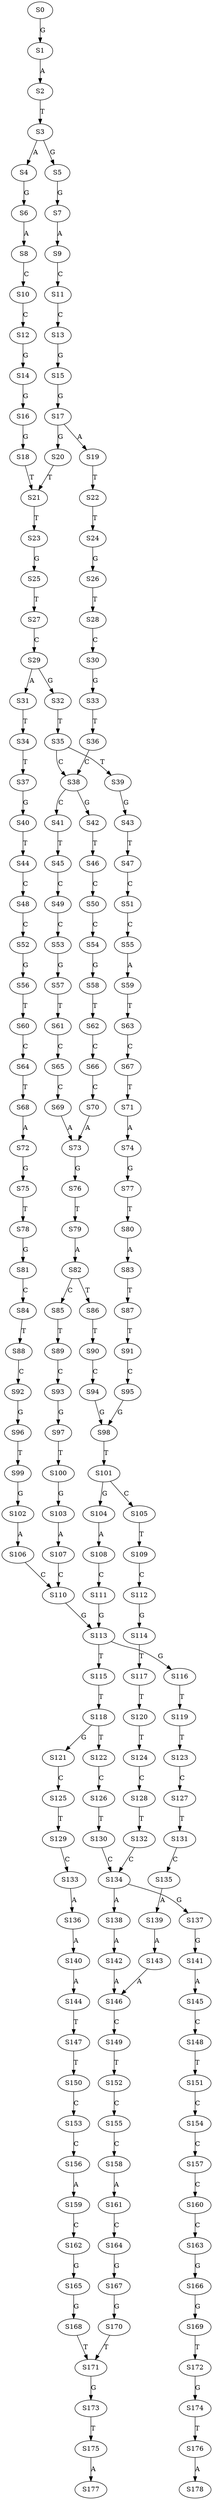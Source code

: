 strict digraph  {
	S0 -> S1 [ label = G ];
	S1 -> S2 [ label = A ];
	S2 -> S3 [ label = T ];
	S3 -> S4 [ label = A ];
	S3 -> S5 [ label = G ];
	S4 -> S6 [ label = G ];
	S5 -> S7 [ label = G ];
	S6 -> S8 [ label = A ];
	S7 -> S9 [ label = A ];
	S8 -> S10 [ label = C ];
	S9 -> S11 [ label = C ];
	S10 -> S12 [ label = C ];
	S11 -> S13 [ label = C ];
	S12 -> S14 [ label = G ];
	S13 -> S15 [ label = G ];
	S14 -> S16 [ label = G ];
	S15 -> S17 [ label = G ];
	S16 -> S18 [ label = G ];
	S17 -> S19 [ label = A ];
	S17 -> S20 [ label = G ];
	S18 -> S21 [ label = T ];
	S19 -> S22 [ label = T ];
	S20 -> S21 [ label = T ];
	S21 -> S23 [ label = T ];
	S22 -> S24 [ label = T ];
	S23 -> S25 [ label = G ];
	S24 -> S26 [ label = G ];
	S25 -> S27 [ label = T ];
	S26 -> S28 [ label = T ];
	S27 -> S29 [ label = C ];
	S28 -> S30 [ label = C ];
	S29 -> S31 [ label = A ];
	S29 -> S32 [ label = G ];
	S30 -> S33 [ label = G ];
	S31 -> S34 [ label = T ];
	S32 -> S35 [ label = T ];
	S33 -> S36 [ label = T ];
	S34 -> S37 [ label = T ];
	S35 -> S38 [ label = C ];
	S35 -> S39 [ label = T ];
	S36 -> S38 [ label = C ];
	S37 -> S40 [ label = G ];
	S38 -> S41 [ label = C ];
	S38 -> S42 [ label = G ];
	S39 -> S43 [ label = G ];
	S40 -> S44 [ label = T ];
	S41 -> S45 [ label = T ];
	S42 -> S46 [ label = T ];
	S43 -> S47 [ label = T ];
	S44 -> S48 [ label = C ];
	S45 -> S49 [ label = C ];
	S46 -> S50 [ label = C ];
	S47 -> S51 [ label = C ];
	S48 -> S52 [ label = C ];
	S49 -> S53 [ label = C ];
	S50 -> S54 [ label = C ];
	S51 -> S55 [ label = C ];
	S52 -> S56 [ label = G ];
	S53 -> S57 [ label = G ];
	S54 -> S58 [ label = G ];
	S55 -> S59 [ label = A ];
	S56 -> S60 [ label = T ];
	S57 -> S61 [ label = T ];
	S58 -> S62 [ label = T ];
	S59 -> S63 [ label = T ];
	S60 -> S64 [ label = C ];
	S61 -> S65 [ label = C ];
	S62 -> S66 [ label = C ];
	S63 -> S67 [ label = C ];
	S64 -> S68 [ label = T ];
	S65 -> S69 [ label = C ];
	S66 -> S70 [ label = C ];
	S67 -> S71 [ label = T ];
	S68 -> S72 [ label = A ];
	S69 -> S73 [ label = A ];
	S70 -> S73 [ label = A ];
	S71 -> S74 [ label = A ];
	S72 -> S75 [ label = G ];
	S73 -> S76 [ label = G ];
	S74 -> S77 [ label = G ];
	S75 -> S78 [ label = T ];
	S76 -> S79 [ label = T ];
	S77 -> S80 [ label = T ];
	S78 -> S81 [ label = G ];
	S79 -> S82 [ label = A ];
	S80 -> S83 [ label = A ];
	S81 -> S84 [ label = C ];
	S82 -> S85 [ label = C ];
	S82 -> S86 [ label = T ];
	S83 -> S87 [ label = T ];
	S84 -> S88 [ label = T ];
	S85 -> S89 [ label = T ];
	S86 -> S90 [ label = T ];
	S87 -> S91 [ label = T ];
	S88 -> S92 [ label = C ];
	S89 -> S93 [ label = C ];
	S90 -> S94 [ label = C ];
	S91 -> S95 [ label = C ];
	S92 -> S96 [ label = G ];
	S93 -> S97 [ label = G ];
	S94 -> S98 [ label = G ];
	S95 -> S98 [ label = G ];
	S96 -> S99 [ label = T ];
	S97 -> S100 [ label = T ];
	S98 -> S101 [ label = T ];
	S99 -> S102 [ label = G ];
	S100 -> S103 [ label = G ];
	S101 -> S104 [ label = G ];
	S101 -> S105 [ label = C ];
	S102 -> S106 [ label = A ];
	S103 -> S107 [ label = A ];
	S104 -> S108 [ label = A ];
	S105 -> S109 [ label = T ];
	S106 -> S110 [ label = C ];
	S107 -> S110 [ label = C ];
	S108 -> S111 [ label = C ];
	S109 -> S112 [ label = C ];
	S110 -> S113 [ label = G ];
	S111 -> S113 [ label = G ];
	S112 -> S114 [ label = G ];
	S113 -> S115 [ label = T ];
	S113 -> S116 [ label = G ];
	S114 -> S117 [ label = T ];
	S115 -> S118 [ label = T ];
	S116 -> S119 [ label = T ];
	S117 -> S120 [ label = T ];
	S118 -> S121 [ label = G ];
	S118 -> S122 [ label = T ];
	S119 -> S123 [ label = T ];
	S120 -> S124 [ label = T ];
	S121 -> S125 [ label = C ];
	S122 -> S126 [ label = C ];
	S123 -> S127 [ label = C ];
	S124 -> S128 [ label = C ];
	S125 -> S129 [ label = T ];
	S126 -> S130 [ label = T ];
	S127 -> S131 [ label = T ];
	S128 -> S132 [ label = T ];
	S129 -> S133 [ label = C ];
	S130 -> S134 [ label = C ];
	S131 -> S135 [ label = C ];
	S132 -> S134 [ label = C ];
	S133 -> S136 [ label = A ];
	S134 -> S137 [ label = G ];
	S134 -> S138 [ label = A ];
	S135 -> S139 [ label = A ];
	S136 -> S140 [ label = A ];
	S137 -> S141 [ label = G ];
	S138 -> S142 [ label = A ];
	S139 -> S143 [ label = A ];
	S140 -> S144 [ label = A ];
	S141 -> S145 [ label = A ];
	S142 -> S146 [ label = A ];
	S143 -> S146 [ label = A ];
	S144 -> S147 [ label = T ];
	S145 -> S148 [ label = C ];
	S146 -> S149 [ label = C ];
	S147 -> S150 [ label = T ];
	S148 -> S151 [ label = T ];
	S149 -> S152 [ label = T ];
	S150 -> S153 [ label = C ];
	S151 -> S154 [ label = C ];
	S152 -> S155 [ label = C ];
	S153 -> S156 [ label = C ];
	S154 -> S157 [ label = C ];
	S155 -> S158 [ label = C ];
	S156 -> S159 [ label = A ];
	S157 -> S160 [ label = C ];
	S158 -> S161 [ label = A ];
	S159 -> S162 [ label = C ];
	S160 -> S163 [ label = C ];
	S161 -> S164 [ label = C ];
	S162 -> S165 [ label = G ];
	S163 -> S166 [ label = G ];
	S164 -> S167 [ label = G ];
	S165 -> S168 [ label = G ];
	S166 -> S169 [ label = G ];
	S167 -> S170 [ label = G ];
	S168 -> S171 [ label = T ];
	S169 -> S172 [ label = T ];
	S170 -> S171 [ label = T ];
	S171 -> S173 [ label = G ];
	S172 -> S174 [ label = G ];
	S173 -> S175 [ label = T ];
	S174 -> S176 [ label = T ];
	S175 -> S177 [ label = A ];
	S176 -> S178 [ label = A ];
}
